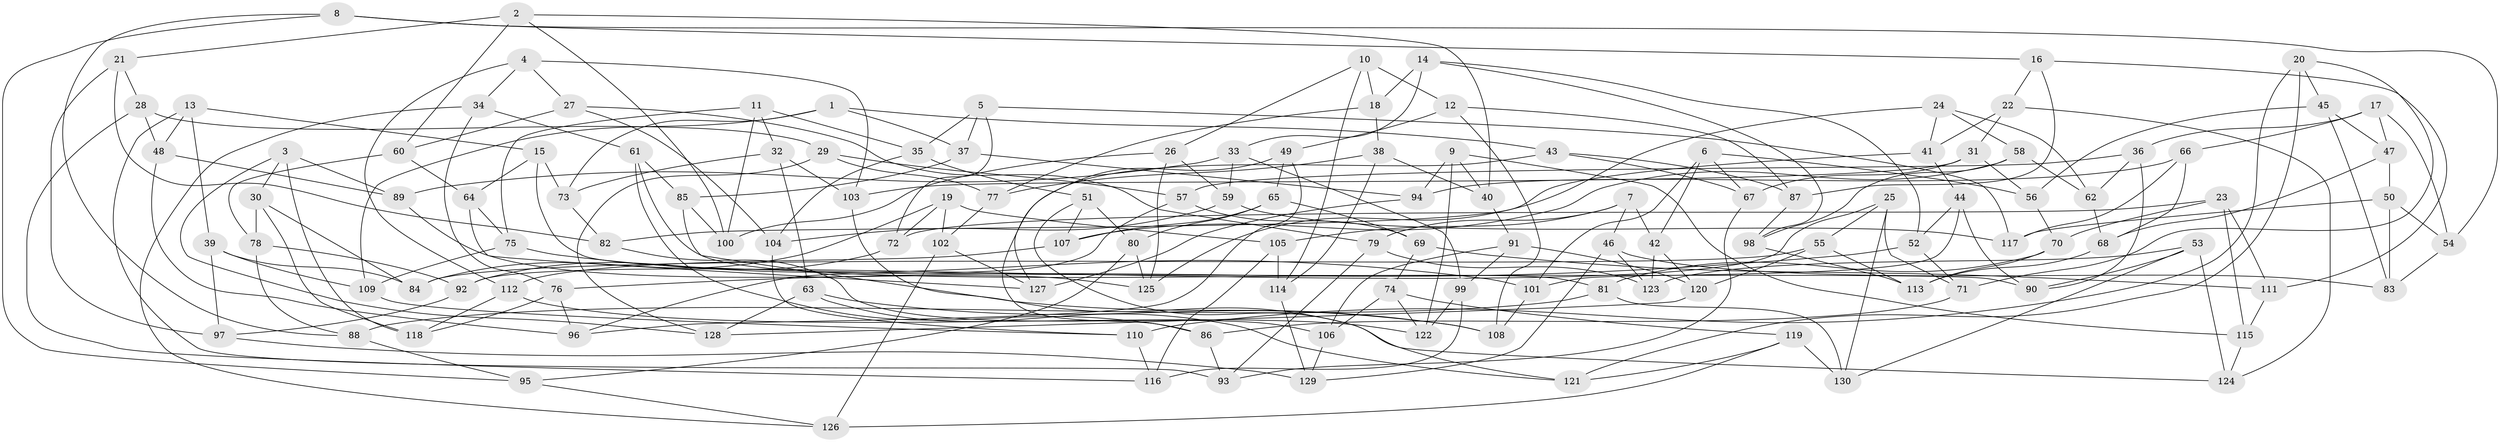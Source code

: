 // coarse degree distribution, {9: 0.175, 6: 0.15, 7: 0.125, 8: 0.125, 11: 0.075, 10: 0.075, 5: 0.075, 4: 0.125, 3: 0.05, 2: 0.025}
// Generated by graph-tools (version 1.1) at 2025/53/03/04/25 22:53:58]
// undirected, 130 vertices, 260 edges
graph export_dot {
  node [color=gray90,style=filled];
  1;
  2;
  3;
  4;
  5;
  6;
  7;
  8;
  9;
  10;
  11;
  12;
  13;
  14;
  15;
  16;
  17;
  18;
  19;
  20;
  21;
  22;
  23;
  24;
  25;
  26;
  27;
  28;
  29;
  30;
  31;
  32;
  33;
  34;
  35;
  36;
  37;
  38;
  39;
  40;
  41;
  42;
  43;
  44;
  45;
  46;
  47;
  48;
  49;
  50;
  51;
  52;
  53;
  54;
  55;
  56;
  57;
  58;
  59;
  60;
  61;
  62;
  63;
  64;
  65;
  66;
  67;
  68;
  69;
  70;
  71;
  72;
  73;
  74;
  75;
  76;
  77;
  78;
  79;
  80;
  81;
  82;
  83;
  84;
  85;
  86;
  87;
  88;
  89;
  90;
  91;
  92;
  93;
  94;
  95;
  96;
  97;
  98;
  99;
  100;
  101;
  102;
  103;
  104;
  105;
  106;
  107;
  108;
  109;
  110;
  111;
  112;
  113;
  114;
  115;
  116;
  117;
  118;
  119;
  120;
  121;
  122;
  123;
  124;
  125;
  126;
  127;
  128;
  129;
  130;
  1 -- 37;
  1 -- 109;
  1 -- 43;
  1 -- 73;
  2 -- 40;
  2 -- 21;
  2 -- 60;
  2 -- 100;
  3 -- 118;
  3 -- 128;
  3 -- 30;
  3 -- 89;
  4 -- 27;
  4 -- 112;
  4 -- 103;
  4 -- 34;
  5 -- 117;
  5 -- 37;
  5 -- 72;
  5 -- 35;
  6 -- 101;
  6 -- 56;
  6 -- 67;
  6 -- 42;
  7 -- 42;
  7 -- 79;
  7 -- 105;
  7 -- 46;
  8 -- 54;
  8 -- 95;
  8 -- 16;
  8 -- 88;
  9 -- 94;
  9 -- 115;
  9 -- 122;
  9 -- 40;
  10 -- 18;
  10 -- 114;
  10 -- 26;
  10 -- 12;
  11 -- 35;
  11 -- 32;
  11 -- 100;
  11 -- 75;
  12 -- 87;
  12 -- 108;
  12 -- 49;
  13 -- 15;
  13 -- 93;
  13 -- 48;
  13 -- 39;
  14 -- 98;
  14 -- 18;
  14 -- 52;
  14 -- 33;
  15 -- 73;
  15 -- 64;
  15 -- 90;
  16 -- 87;
  16 -- 111;
  16 -- 22;
  17 -- 66;
  17 -- 47;
  17 -- 36;
  17 -- 54;
  18 -- 38;
  18 -- 77;
  19 -- 102;
  19 -- 84;
  19 -- 72;
  19 -- 105;
  20 -- 121;
  20 -- 45;
  20 -- 71;
  20 -- 110;
  21 -- 28;
  21 -- 82;
  21 -- 97;
  22 -- 41;
  22 -- 124;
  22 -- 31;
  23 -- 72;
  23 -- 115;
  23 -- 70;
  23 -- 111;
  24 -- 125;
  24 -- 58;
  24 -- 41;
  24 -- 62;
  25 -- 55;
  25 -- 92;
  25 -- 130;
  25 -- 71;
  26 -- 100;
  26 -- 59;
  26 -- 125;
  27 -- 79;
  27 -- 104;
  27 -- 60;
  28 -- 116;
  28 -- 29;
  28 -- 48;
  29 -- 77;
  29 -- 128;
  29 -- 57;
  30 -- 84;
  30 -- 78;
  30 -- 118;
  31 -- 67;
  31 -- 103;
  31 -- 56;
  32 -- 63;
  32 -- 103;
  32 -- 73;
  33 -- 89;
  33 -- 59;
  33 -- 99;
  34 -- 76;
  34 -- 126;
  34 -- 61;
  35 -- 104;
  35 -- 51;
  36 -- 57;
  36 -- 90;
  36 -- 62;
  37 -- 94;
  37 -- 85;
  38 -- 77;
  38 -- 40;
  38 -- 114;
  39 -- 97;
  39 -- 109;
  39 -- 84;
  40 -- 91;
  41 -- 82;
  41 -- 44;
  42 -- 123;
  42 -- 120;
  43 -- 87;
  43 -- 67;
  43 -- 86;
  44 -- 101;
  44 -- 52;
  44 -- 90;
  45 -- 47;
  45 -- 56;
  45 -- 83;
  46 -- 129;
  46 -- 83;
  46 -- 123;
  47 -- 50;
  47 -- 68;
  48 -- 96;
  48 -- 89;
  49 -- 96;
  49 -- 127;
  49 -- 65;
  50 -- 117;
  50 -- 83;
  50 -- 54;
  51 -- 80;
  51 -- 107;
  51 -- 121;
  52 -- 76;
  52 -- 71;
  53 -- 90;
  53 -- 130;
  53 -- 124;
  53 -- 123;
  54 -- 83;
  55 -- 120;
  55 -- 113;
  55 -- 84;
  56 -- 70;
  57 -- 96;
  57 -- 69;
  58 -- 107;
  58 -- 98;
  58 -- 62;
  59 -- 104;
  59 -- 117;
  60 -- 64;
  60 -- 78;
  61 -- 81;
  61 -- 85;
  61 -- 86;
  62 -- 68;
  63 -- 128;
  63 -- 121;
  63 -- 108;
  64 -- 127;
  64 -- 75;
  65 -- 69;
  65 -- 80;
  65 -- 107;
  66 -- 94;
  66 -- 117;
  66 -- 68;
  67 -- 93;
  68 -- 113;
  69 -- 111;
  69 -- 74;
  70 -- 81;
  70 -- 113;
  71 -- 86;
  72 -- 92;
  73 -- 82;
  74 -- 119;
  74 -- 106;
  74 -- 122;
  75 -- 101;
  75 -- 109;
  76 -- 96;
  76 -- 118;
  77 -- 102;
  78 -- 92;
  78 -- 88;
  79 -- 93;
  79 -- 123;
  80 -- 125;
  80 -- 95;
  81 -- 130;
  81 -- 88;
  82 -- 106;
  85 -- 100;
  85 -- 108;
  86 -- 93;
  87 -- 98;
  88 -- 95;
  89 -- 125;
  91 -- 106;
  91 -- 120;
  91 -- 99;
  92 -- 97;
  94 -- 127;
  95 -- 126;
  97 -- 129;
  98 -- 113;
  99 -- 122;
  99 -- 116;
  101 -- 108;
  102 -- 126;
  102 -- 127;
  103 -- 124;
  104 -- 110;
  105 -- 114;
  105 -- 116;
  106 -- 129;
  107 -- 112;
  109 -- 110;
  110 -- 116;
  111 -- 115;
  112 -- 118;
  112 -- 122;
  114 -- 129;
  115 -- 124;
  119 -- 130;
  119 -- 126;
  119 -- 121;
  120 -- 128;
}
